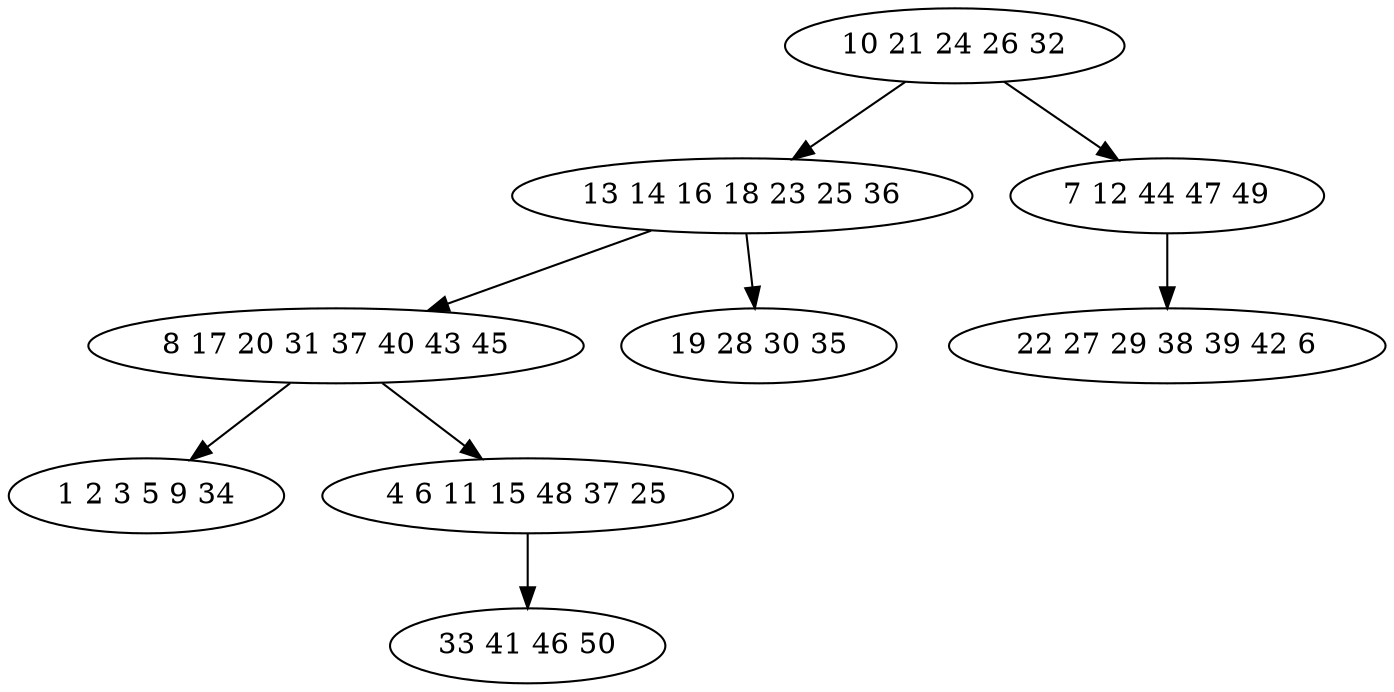 digraph true_tree {
	"0" -> "1"
	"0" -> "2"
	"1" -> "3"
	"1" -> "4"
	"3" -> "5"
	"3" -> "6"
	"2" -> "7"
	"6" -> "8"
	"0" [label="10 21 24 26 32"];
	"1" [label="13 14 16 18 23 25 36"];
	"2" [label="7 12 44 47 49"];
	"3" [label="8 17 20 31 37 40 43 45"];
	"4" [label="19 28 30 35"];
	"5" [label="1 2 3 5 9 34"];
	"6" [label="4 6 11 15 48 37 25"];
	"7" [label="22 27 29 38 39 42 6"];
	"8" [label="33 41 46 50"];
}
